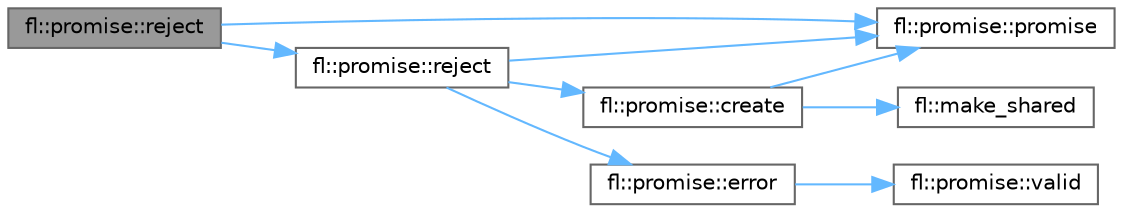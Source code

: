 digraph "fl::promise::reject"
{
 // INTERACTIVE_SVG=YES
 // LATEX_PDF_SIZE
  bgcolor="transparent";
  edge [fontname=Helvetica,fontsize=10,labelfontname=Helvetica,labelfontsize=10];
  node [fontname=Helvetica,fontsize=10,shape=box,height=0.2,width=0.4];
  rankdir="LR";
  Node1 [id="Node000001",label="fl::promise::reject",height=0.2,width=0.4,color="gray40", fillcolor="grey60", style="filled", fontcolor="black",tooltip="Create a rejected promise with error message."];
  Node1 -> Node2 [id="edge1_Node000001_Node000002",color="steelblue1",style="solid",tooltip=" "];
  Node2 [id="Node000002",label="fl::promise::promise",height=0.2,width=0.4,color="grey40", fillcolor="white", style="filled",URL="$d1/d21/classfl_1_1promise_a39a88af32b89bdcd2ade2da29f3397d5.html#a39a88af32b89bdcd2ade2da29f3397d5",tooltip="Default constructor - creates invalid promise."];
  Node1 -> Node3 [id="edge2_Node000001_Node000003",color="steelblue1",style="solid",tooltip=" "];
  Node3 [id="Node000003",label="fl::promise::reject",height=0.2,width=0.4,color="grey40", fillcolor="white", style="filled",URL="$d1/d21/classfl_1_1promise_a40828f23712ac6dbabc9cd2f7d7634b6.html#a40828f23712ac6dbabc9cd2f7d7634b6",tooltip="Create a rejected promise with error."];
  Node3 -> Node2 [id="edge3_Node000003_Node000002",color="steelblue1",style="solid",tooltip=" "];
  Node3 -> Node4 [id="edge4_Node000003_Node000004",color="steelblue1",style="solid",tooltip=" "];
  Node4 [id="Node000004",label="fl::promise::create",height=0.2,width=0.4,color="grey40", fillcolor="white", style="filled",URL="$d1/d21/classfl_1_1promise_a06ac99cdb6ae08a992c049504a395f06.html#a06ac99cdb6ae08a992c049504a395f06",tooltip="Create a pending promise."];
  Node4 -> Node2 [id="edge5_Node000004_Node000002",color="steelblue1",style="solid",tooltip=" "];
  Node4 -> Node5 [id="edge6_Node000004_Node000005",color="steelblue1",style="solid",tooltip=" "];
  Node5 [id="Node000005",label="fl::make_shared",height=0.2,width=0.4,color="grey40", fillcolor="white", style="filled",URL="$d4/d36/namespacefl_a87ae8a24cc8b709a64f39370e71846af.html#a87ae8a24cc8b709a64f39370e71846af",tooltip=" "];
  Node3 -> Node6 [id="edge7_Node000003_Node000006",color="steelblue1",style="solid",tooltip=" "];
  Node6 [id="Node000006",label="fl::promise::error",height=0.2,width=0.4,color="grey40", fillcolor="white", style="filled",URL="$d1/d21/classfl_1_1promise_a13a94578149cb4f8e85f643492411bf5.html#a13a94578149cb4f8e85f643492411bf5",tooltip="Get the error (only valid if is_rejected() returns true)"];
  Node6 -> Node7 [id="edge8_Node000006_Node000007",color="steelblue1",style="solid",tooltip=" "];
  Node7 [id="Node000007",label="fl::promise::valid",height=0.2,width=0.4,color="grey40", fillcolor="white", style="filled",URL="$d1/d21/classfl_1_1promise_a912aa98a2d3d942da9a902f518d57a1a.html#a912aa98a2d3d942da9a902f518d57a1a",tooltip="Check if promise is valid."];
}
